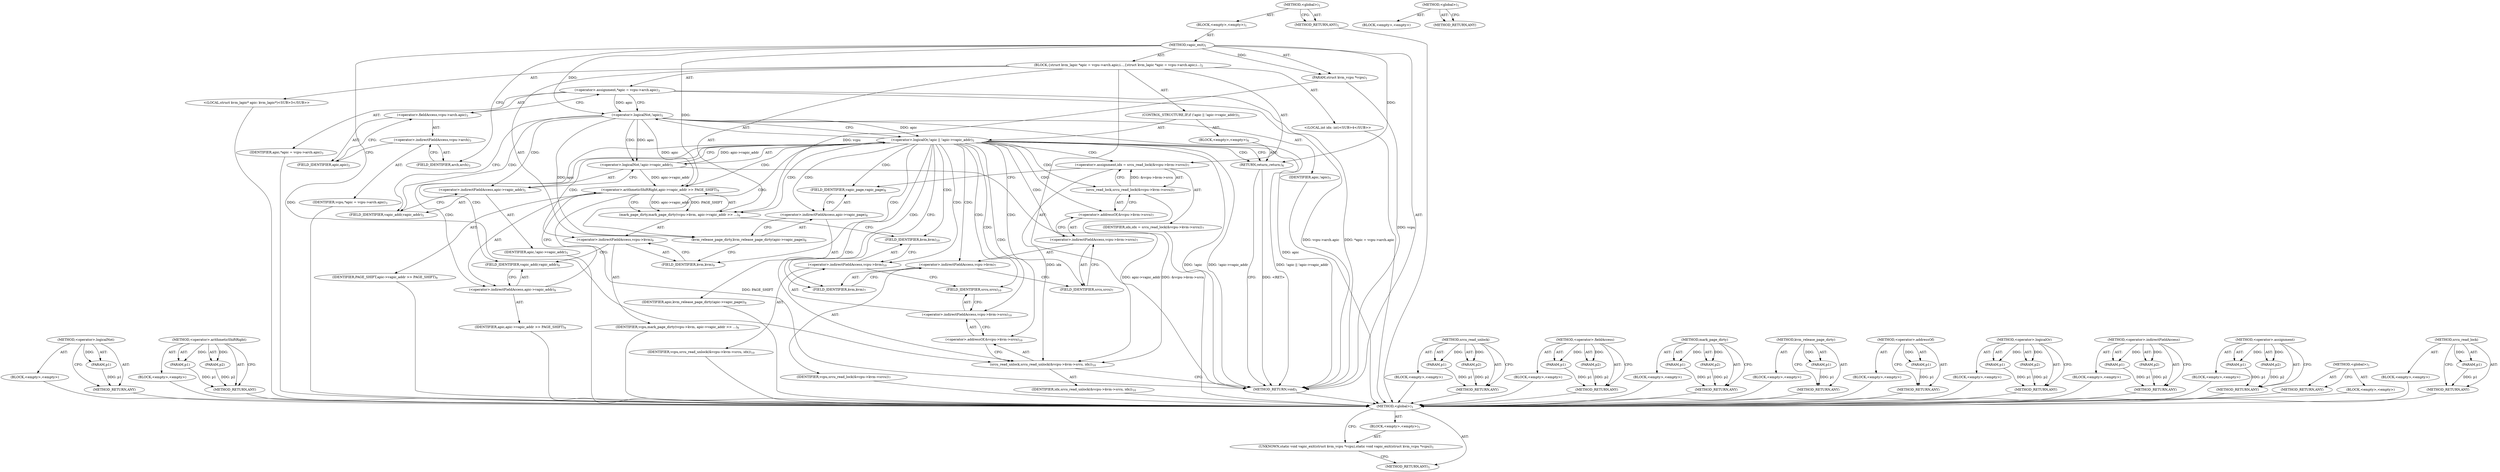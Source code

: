 digraph "&lt;global&gt;" {
vulnerable_101 [label=<(METHOD,&lt;operator&gt;.logicalNot)>];
vulnerable_102 [label=<(PARAM,p1)>];
vulnerable_103 [label=<(BLOCK,&lt;empty&gt;,&lt;empty&gt;)>];
vulnerable_104 [label=<(METHOD_RETURN,ANY)>];
vulnerable_122 [label=<(METHOD,&lt;operator&gt;.arithmeticShiftRight)>];
vulnerable_123 [label=<(PARAM,p1)>];
vulnerable_124 [label=<(PARAM,p2)>];
vulnerable_125 [label=<(BLOCK,&lt;empty&gt;,&lt;empty&gt;)>];
vulnerable_126 [label=<(METHOD_RETURN,ANY)>];
vulnerable_6 [label=<(METHOD,&lt;global&gt;)<SUB>1</SUB>>];
vulnerable_7 [label=<(BLOCK,&lt;empty&gt;,&lt;empty&gt;)<SUB>1</SUB>>];
vulnerable_8 [label=<(METHOD,vapic_exit)<SUB>1</SUB>>];
vulnerable_9 [label=<(PARAM,struct kvm_vcpu *vcpu)<SUB>1</SUB>>];
vulnerable_10 [label=<(BLOCK,{
	struct kvm_lapic *apic = vcpu-&gt;arch.apic;
	i...,{
	struct kvm_lapic *apic = vcpu-&gt;arch.apic;
	i...)<SUB>2</SUB>>];
vulnerable_11 [label="<(LOCAL,struct kvm_lapic* apic: kvm_lapic*)<SUB>3</SUB>>"];
vulnerable_12 [label=<(&lt;operator&gt;.assignment,*apic = vcpu-&gt;arch.apic)<SUB>3</SUB>>];
vulnerable_13 [label=<(IDENTIFIER,apic,*apic = vcpu-&gt;arch.apic)<SUB>3</SUB>>];
vulnerable_14 [label=<(&lt;operator&gt;.fieldAccess,vcpu-&gt;arch.apic)<SUB>3</SUB>>];
vulnerable_15 [label=<(&lt;operator&gt;.indirectFieldAccess,vcpu-&gt;arch)<SUB>3</SUB>>];
vulnerable_16 [label=<(IDENTIFIER,vcpu,*apic = vcpu-&gt;arch.apic)<SUB>3</SUB>>];
vulnerable_17 [label=<(FIELD_IDENTIFIER,arch,arch)<SUB>3</SUB>>];
vulnerable_18 [label=<(FIELD_IDENTIFIER,apic,apic)<SUB>3</SUB>>];
vulnerable_19 [label="<(LOCAL,int idx: int)<SUB>4</SUB>>"];
vulnerable_20 [label=<(CONTROL_STRUCTURE,IF,if (!apic || !apic-&gt;vapic_addr))<SUB>5</SUB>>];
vulnerable_21 [label=<(&lt;operator&gt;.logicalOr,!apic || !apic-&gt;vapic_addr)<SUB>5</SUB>>];
vulnerable_22 [label=<(&lt;operator&gt;.logicalNot,!apic)<SUB>5</SUB>>];
vulnerable_23 [label=<(IDENTIFIER,apic,!apic)<SUB>5</SUB>>];
vulnerable_24 [label=<(&lt;operator&gt;.logicalNot,!apic-&gt;vapic_addr)<SUB>5</SUB>>];
vulnerable_25 [label=<(&lt;operator&gt;.indirectFieldAccess,apic-&gt;vapic_addr)<SUB>5</SUB>>];
vulnerable_26 [label=<(IDENTIFIER,apic,!apic-&gt;vapic_addr)<SUB>5</SUB>>];
vulnerable_27 [label=<(FIELD_IDENTIFIER,vapic_addr,vapic_addr)<SUB>5</SUB>>];
vulnerable_28 [label=<(BLOCK,&lt;empty&gt;,&lt;empty&gt;)<SUB>6</SUB>>];
vulnerable_29 [label=<(RETURN,return;,return;)<SUB>6</SUB>>];
vulnerable_30 [label=<(&lt;operator&gt;.assignment,idx = srcu_read_lock(&amp;vcpu-&gt;kvm-&gt;srcu))<SUB>7</SUB>>];
vulnerable_31 [label=<(IDENTIFIER,idx,idx = srcu_read_lock(&amp;vcpu-&gt;kvm-&gt;srcu))<SUB>7</SUB>>];
vulnerable_32 [label=<(srcu_read_lock,srcu_read_lock(&amp;vcpu-&gt;kvm-&gt;srcu))<SUB>7</SUB>>];
vulnerable_33 [label=<(&lt;operator&gt;.addressOf,&amp;vcpu-&gt;kvm-&gt;srcu)<SUB>7</SUB>>];
vulnerable_34 [label=<(&lt;operator&gt;.indirectFieldAccess,vcpu-&gt;kvm-&gt;srcu)<SUB>7</SUB>>];
vulnerable_35 [label=<(&lt;operator&gt;.indirectFieldAccess,vcpu-&gt;kvm)<SUB>7</SUB>>];
vulnerable_36 [label=<(IDENTIFIER,vcpu,srcu_read_lock(&amp;vcpu-&gt;kvm-&gt;srcu))<SUB>7</SUB>>];
vulnerable_37 [label=<(FIELD_IDENTIFIER,kvm,kvm)<SUB>7</SUB>>];
vulnerable_38 [label=<(FIELD_IDENTIFIER,srcu,srcu)<SUB>7</SUB>>];
vulnerable_39 [label=<(kvm_release_page_dirty,kvm_release_page_dirty(apic-&gt;vapic_page))<SUB>8</SUB>>];
vulnerable_40 [label=<(&lt;operator&gt;.indirectFieldAccess,apic-&gt;vapic_page)<SUB>8</SUB>>];
vulnerable_41 [label=<(IDENTIFIER,apic,kvm_release_page_dirty(apic-&gt;vapic_page))<SUB>8</SUB>>];
vulnerable_42 [label=<(FIELD_IDENTIFIER,vapic_page,vapic_page)<SUB>8</SUB>>];
vulnerable_43 [label=<(mark_page_dirty,mark_page_dirty(vcpu-&gt;kvm, apic-&gt;vapic_addr &gt;&gt; ...)<SUB>9</SUB>>];
vulnerable_44 [label=<(&lt;operator&gt;.indirectFieldAccess,vcpu-&gt;kvm)<SUB>9</SUB>>];
vulnerable_45 [label=<(IDENTIFIER,vcpu,mark_page_dirty(vcpu-&gt;kvm, apic-&gt;vapic_addr &gt;&gt; ...)<SUB>9</SUB>>];
vulnerable_46 [label=<(FIELD_IDENTIFIER,kvm,kvm)<SUB>9</SUB>>];
vulnerable_47 [label=<(&lt;operator&gt;.arithmeticShiftRight,apic-&gt;vapic_addr &gt;&gt; PAGE_SHIFT)<SUB>9</SUB>>];
vulnerable_48 [label=<(&lt;operator&gt;.indirectFieldAccess,apic-&gt;vapic_addr)<SUB>9</SUB>>];
vulnerable_49 [label=<(IDENTIFIER,apic,apic-&gt;vapic_addr &gt;&gt; PAGE_SHIFT)<SUB>9</SUB>>];
vulnerable_50 [label=<(FIELD_IDENTIFIER,vapic_addr,vapic_addr)<SUB>9</SUB>>];
vulnerable_51 [label=<(IDENTIFIER,PAGE_SHIFT,apic-&gt;vapic_addr &gt;&gt; PAGE_SHIFT)<SUB>9</SUB>>];
vulnerable_52 [label=<(srcu_read_unlock,srcu_read_unlock(&amp;vcpu-&gt;kvm-&gt;srcu, idx))<SUB>10</SUB>>];
vulnerable_53 [label=<(&lt;operator&gt;.addressOf,&amp;vcpu-&gt;kvm-&gt;srcu)<SUB>10</SUB>>];
vulnerable_54 [label=<(&lt;operator&gt;.indirectFieldAccess,vcpu-&gt;kvm-&gt;srcu)<SUB>10</SUB>>];
vulnerable_55 [label=<(&lt;operator&gt;.indirectFieldAccess,vcpu-&gt;kvm)<SUB>10</SUB>>];
vulnerable_56 [label=<(IDENTIFIER,vcpu,srcu_read_unlock(&amp;vcpu-&gt;kvm-&gt;srcu, idx))<SUB>10</SUB>>];
vulnerable_57 [label=<(FIELD_IDENTIFIER,kvm,kvm)<SUB>10</SUB>>];
vulnerable_58 [label=<(FIELD_IDENTIFIER,srcu,srcu)<SUB>10</SUB>>];
vulnerable_59 [label=<(IDENTIFIER,idx,srcu_read_unlock(&amp;vcpu-&gt;kvm-&gt;srcu, idx))<SUB>10</SUB>>];
vulnerable_60 [label=<(METHOD_RETURN,void)<SUB>1</SUB>>];
vulnerable_62 [label=<(METHOD_RETURN,ANY)<SUB>1</SUB>>];
vulnerable_127 [label=<(METHOD,srcu_read_unlock)>];
vulnerable_128 [label=<(PARAM,p1)>];
vulnerable_129 [label=<(PARAM,p2)>];
vulnerable_130 [label=<(BLOCK,&lt;empty&gt;,&lt;empty&gt;)>];
vulnerable_131 [label=<(METHOD_RETURN,ANY)>];
vulnerable_86 [label=<(METHOD,&lt;operator&gt;.fieldAccess)>];
vulnerable_87 [label=<(PARAM,p1)>];
vulnerable_88 [label=<(PARAM,p2)>];
vulnerable_89 [label=<(BLOCK,&lt;empty&gt;,&lt;empty&gt;)>];
vulnerable_90 [label=<(METHOD_RETURN,ANY)>];
vulnerable_117 [label=<(METHOD,mark_page_dirty)>];
vulnerable_118 [label=<(PARAM,p1)>];
vulnerable_119 [label=<(PARAM,p2)>];
vulnerable_120 [label=<(BLOCK,&lt;empty&gt;,&lt;empty&gt;)>];
vulnerable_121 [label=<(METHOD_RETURN,ANY)>];
vulnerable_113 [label=<(METHOD,kvm_release_page_dirty)>];
vulnerable_114 [label=<(PARAM,p1)>];
vulnerable_115 [label=<(BLOCK,&lt;empty&gt;,&lt;empty&gt;)>];
vulnerable_116 [label=<(METHOD_RETURN,ANY)>];
vulnerable_109 [label=<(METHOD,&lt;operator&gt;.addressOf)>];
vulnerable_110 [label=<(PARAM,p1)>];
vulnerable_111 [label=<(BLOCK,&lt;empty&gt;,&lt;empty&gt;)>];
vulnerable_112 [label=<(METHOD_RETURN,ANY)>];
vulnerable_96 [label=<(METHOD,&lt;operator&gt;.logicalOr)>];
vulnerable_97 [label=<(PARAM,p1)>];
vulnerable_98 [label=<(PARAM,p2)>];
vulnerable_99 [label=<(BLOCK,&lt;empty&gt;,&lt;empty&gt;)>];
vulnerable_100 [label=<(METHOD_RETURN,ANY)>];
vulnerable_91 [label=<(METHOD,&lt;operator&gt;.indirectFieldAccess)>];
vulnerable_92 [label=<(PARAM,p1)>];
vulnerable_93 [label=<(PARAM,p2)>];
vulnerable_94 [label=<(BLOCK,&lt;empty&gt;,&lt;empty&gt;)>];
vulnerable_95 [label=<(METHOD_RETURN,ANY)>];
vulnerable_81 [label=<(METHOD,&lt;operator&gt;.assignment)>];
vulnerable_82 [label=<(PARAM,p1)>];
vulnerable_83 [label=<(PARAM,p2)>];
vulnerable_84 [label=<(BLOCK,&lt;empty&gt;,&lt;empty&gt;)>];
vulnerable_85 [label=<(METHOD_RETURN,ANY)>];
vulnerable_75 [label=<(METHOD,&lt;global&gt;)<SUB>1</SUB>>];
vulnerable_76 [label=<(BLOCK,&lt;empty&gt;,&lt;empty&gt;)>];
vulnerable_77 [label=<(METHOD_RETURN,ANY)>];
vulnerable_105 [label=<(METHOD,srcu_read_lock)>];
vulnerable_106 [label=<(PARAM,p1)>];
vulnerable_107 [label=<(BLOCK,&lt;empty&gt;,&lt;empty&gt;)>];
vulnerable_108 [label=<(METHOD_RETURN,ANY)>];
fixed_6 [label=<(METHOD,&lt;global&gt;)<SUB>1</SUB>>];
fixed_7 [label=<(BLOCK,&lt;empty&gt;,&lt;empty&gt;)<SUB>1</SUB>>];
fixed_8 [label=<(UNKNOWN,static void vapic_exit(struct kvm_vcpu *vcpu),static void vapic_exit(struct kvm_vcpu *vcpu))<SUB>1</SUB>>];
fixed_9 [label=<(METHOD_RETURN,ANY)<SUB>1</SUB>>];
fixed_14 [label=<(METHOD,&lt;global&gt;)<SUB>1</SUB>>];
fixed_15 [label=<(BLOCK,&lt;empty&gt;,&lt;empty&gt;)>];
fixed_16 [label=<(METHOD_RETURN,ANY)>];
vulnerable_101 -> vulnerable_102  [key=0, label="AST: "];
vulnerable_101 -> vulnerable_102  [key=1, label="DDG: "];
vulnerable_101 -> vulnerable_103  [key=0, label="AST: "];
vulnerable_101 -> vulnerable_104  [key=0, label="AST: "];
vulnerable_101 -> vulnerable_104  [key=1, label="CFG: "];
vulnerable_102 -> vulnerable_104  [key=0, label="DDG: p1"];
vulnerable_103 -> fixed_6  [key=0];
vulnerable_104 -> fixed_6  [key=0];
vulnerable_122 -> vulnerable_123  [key=0, label="AST: "];
vulnerable_122 -> vulnerable_123  [key=1, label="DDG: "];
vulnerable_122 -> vulnerable_125  [key=0, label="AST: "];
vulnerable_122 -> vulnerable_124  [key=0, label="AST: "];
vulnerable_122 -> vulnerable_124  [key=1, label="DDG: "];
vulnerable_122 -> vulnerable_126  [key=0, label="AST: "];
vulnerable_122 -> vulnerable_126  [key=1, label="CFG: "];
vulnerable_123 -> vulnerable_126  [key=0, label="DDG: p1"];
vulnerable_124 -> vulnerable_126  [key=0, label="DDG: p2"];
vulnerable_125 -> fixed_6  [key=0];
vulnerable_126 -> fixed_6  [key=0];
vulnerable_6 -> vulnerable_7  [key=0, label="AST: "];
vulnerable_6 -> vulnerable_62  [key=0, label="AST: "];
vulnerable_6 -> vulnerable_62  [key=1, label="CFG: "];
vulnerable_7 -> vulnerable_8  [key=0, label="AST: "];
vulnerable_8 -> vulnerable_9  [key=0, label="AST: "];
vulnerable_8 -> vulnerable_9  [key=1, label="DDG: "];
vulnerable_8 -> vulnerable_10  [key=0, label="AST: "];
vulnerable_8 -> vulnerable_60  [key=0, label="AST: "];
vulnerable_8 -> vulnerable_17  [key=0, label="CFG: "];
vulnerable_8 -> vulnerable_52  [key=0, label="DDG: "];
vulnerable_8 -> vulnerable_29  [key=0, label="DDG: "];
vulnerable_8 -> vulnerable_47  [key=0, label="DDG: "];
vulnerable_8 -> vulnerable_22  [key=0, label="DDG: "];
vulnerable_9 -> vulnerable_60  [key=0, label="DDG: vcpu"];
vulnerable_9 -> vulnerable_43  [key=0, label="DDG: vcpu"];
vulnerable_10 -> vulnerable_11  [key=0, label="AST: "];
vulnerable_10 -> vulnerable_12  [key=0, label="AST: "];
vulnerable_10 -> vulnerable_19  [key=0, label="AST: "];
vulnerable_10 -> vulnerable_20  [key=0, label="AST: "];
vulnerable_10 -> vulnerable_30  [key=0, label="AST: "];
vulnerable_10 -> vulnerable_39  [key=0, label="AST: "];
vulnerable_10 -> vulnerable_43  [key=0, label="AST: "];
vulnerable_10 -> vulnerable_52  [key=0, label="AST: "];
vulnerable_11 -> fixed_6  [key=0];
vulnerable_12 -> vulnerable_13  [key=0, label="AST: "];
vulnerable_12 -> vulnerable_14  [key=0, label="AST: "];
vulnerable_12 -> vulnerable_22  [key=0, label="CFG: "];
vulnerable_12 -> vulnerable_22  [key=1, label="DDG: apic"];
vulnerable_12 -> vulnerable_60  [key=0, label="DDG: vcpu-&gt;arch.apic"];
vulnerable_12 -> vulnerable_60  [key=1, label="DDG: *apic = vcpu-&gt;arch.apic"];
vulnerable_13 -> fixed_6  [key=0];
vulnerable_14 -> vulnerable_15  [key=0, label="AST: "];
vulnerable_14 -> vulnerable_18  [key=0, label="AST: "];
vulnerable_14 -> vulnerable_12  [key=0, label="CFG: "];
vulnerable_15 -> vulnerable_16  [key=0, label="AST: "];
vulnerable_15 -> vulnerable_17  [key=0, label="AST: "];
vulnerable_15 -> vulnerable_18  [key=0, label="CFG: "];
vulnerable_16 -> fixed_6  [key=0];
vulnerable_17 -> vulnerable_15  [key=0, label="CFG: "];
vulnerable_18 -> vulnerable_14  [key=0, label="CFG: "];
vulnerable_19 -> fixed_6  [key=0];
vulnerable_20 -> vulnerable_21  [key=0, label="AST: "];
vulnerable_20 -> vulnerable_28  [key=0, label="AST: "];
vulnerable_21 -> vulnerable_22  [key=0, label="AST: "];
vulnerable_21 -> vulnerable_24  [key=0, label="AST: "];
vulnerable_21 -> vulnerable_29  [key=0, label="CFG: "];
vulnerable_21 -> vulnerable_29  [key=1, label="CDG: "];
vulnerable_21 -> vulnerable_37  [key=0, label="CFG: "];
vulnerable_21 -> vulnerable_37  [key=1, label="CDG: "];
vulnerable_21 -> vulnerable_60  [key=0, label="DDG: !apic"];
vulnerable_21 -> vulnerable_60  [key=1, label="DDG: !apic-&gt;vapic_addr"];
vulnerable_21 -> vulnerable_60  [key=2, label="DDG: !apic || !apic-&gt;vapic_addr"];
vulnerable_21 -> vulnerable_47  [key=0, label="CDG: "];
vulnerable_21 -> vulnerable_30  [key=0, label="CDG: "];
vulnerable_21 -> vulnerable_34  [key=0, label="CDG: "];
vulnerable_21 -> vulnerable_48  [key=0, label="CDG: "];
vulnerable_21 -> vulnerable_32  [key=0, label="CDG: "];
vulnerable_21 -> vulnerable_58  [key=0, label="CDG: "];
vulnerable_21 -> vulnerable_33  [key=0, label="CDG: "];
vulnerable_21 -> vulnerable_42  [key=0, label="CDG: "];
vulnerable_21 -> vulnerable_57  [key=0, label="CDG: "];
vulnerable_21 -> vulnerable_52  [key=0, label="CDG: "];
vulnerable_21 -> vulnerable_46  [key=0, label="CDG: "];
vulnerable_21 -> vulnerable_53  [key=0, label="CDG: "];
vulnerable_21 -> vulnerable_38  [key=0, label="CDG: "];
vulnerable_21 -> vulnerable_40  [key=0, label="CDG: "];
vulnerable_21 -> vulnerable_50  [key=0, label="CDG: "];
vulnerable_21 -> vulnerable_44  [key=0, label="CDG: "];
vulnerable_21 -> vulnerable_35  [key=0, label="CDG: "];
vulnerable_21 -> vulnerable_55  [key=0, label="CDG: "];
vulnerable_21 -> vulnerable_54  [key=0, label="CDG: "];
vulnerable_21 -> vulnerable_39  [key=0, label="CDG: "];
vulnerable_21 -> vulnerable_43  [key=0, label="CDG: "];
vulnerable_22 -> vulnerable_23  [key=0, label="AST: "];
vulnerable_22 -> vulnerable_21  [key=0, label="CFG: "];
vulnerable_22 -> vulnerable_21  [key=1, label="DDG: apic"];
vulnerable_22 -> vulnerable_27  [key=0, label="CFG: "];
vulnerable_22 -> vulnerable_27  [key=1, label="CDG: "];
vulnerable_22 -> vulnerable_60  [key=0, label="DDG: apic"];
vulnerable_22 -> vulnerable_39  [key=0, label="DDG: apic"];
vulnerable_22 -> vulnerable_47  [key=0, label="DDG: apic"];
vulnerable_22 -> vulnerable_24  [key=0, label="DDG: apic"];
vulnerable_22 -> vulnerable_24  [key=1, label="CDG: "];
vulnerable_22 -> vulnerable_25  [key=0, label="CDG: "];
vulnerable_23 -> fixed_6  [key=0];
vulnerable_24 -> vulnerable_25  [key=0, label="AST: "];
vulnerable_24 -> vulnerable_21  [key=0, label="CFG: "];
vulnerable_24 -> vulnerable_21  [key=1, label="DDG: apic-&gt;vapic_addr"];
vulnerable_24 -> vulnerable_60  [key=0, label="DDG: apic-&gt;vapic_addr"];
vulnerable_24 -> vulnerable_47  [key=0, label="DDG: apic-&gt;vapic_addr"];
vulnerable_25 -> vulnerable_26  [key=0, label="AST: "];
vulnerable_25 -> vulnerable_27  [key=0, label="AST: "];
vulnerable_25 -> vulnerable_24  [key=0, label="CFG: "];
vulnerable_26 -> fixed_6  [key=0];
vulnerable_27 -> vulnerable_25  [key=0, label="CFG: "];
vulnerable_28 -> vulnerable_29  [key=0, label="AST: "];
vulnerable_29 -> vulnerable_60  [key=0, label="CFG: "];
vulnerable_29 -> vulnerable_60  [key=1, label="DDG: &lt;RET&gt;"];
vulnerable_30 -> vulnerable_31  [key=0, label="AST: "];
vulnerable_30 -> vulnerable_32  [key=0, label="AST: "];
vulnerable_30 -> vulnerable_42  [key=0, label="CFG: "];
vulnerable_30 -> vulnerable_52  [key=0, label="DDG: idx"];
vulnerable_31 -> fixed_6  [key=0];
vulnerable_32 -> vulnerable_33  [key=0, label="AST: "];
vulnerable_32 -> vulnerable_30  [key=0, label="CFG: "];
vulnerable_32 -> vulnerable_30  [key=1, label="DDG: &amp;vcpu-&gt;kvm-&gt;srcu"];
vulnerable_32 -> vulnerable_52  [key=0, label="DDG: &amp;vcpu-&gt;kvm-&gt;srcu"];
vulnerable_33 -> vulnerable_34  [key=0, label="AST: "];
vulnerable_33 -> vulnerable_32  [key=0, label="CFG: "];
vulnerable_34 -> vulnerable_35  [key=0, label="AST: "];
vulnerable_34 -> vulnerable_38  [key=0, label="AST: "];
vulnerable_34 -> vulnerable_33  [key=0, label="CFG: "];
vulnerable_35 -> vulnerable_36  [key=0, label="AST: "];
vulnerable_35 -> vulnerable_37  [key=0, label="AST: "];
vulnerable_35 -> vulnerable_38  [key=0, label="CFG: "];
vulnerable_36 -> fixed_6  [key=0];
vulnerable_37 -> vulnerable_35  [key=0, label="CFG: "];
vulnerable_38 -> vulnerable_34  [key=0, label="CFG: "];
vulnerable_39 -> vulnerable_40  [key=0, label="AST: "];
vulnerable_39 -> vulnerable_46  [key=0, label="CFG: "];
vulnerable_40 -> vulnerable_41  [key=0, label="AST: "];
vulnerable_40 -> vulnerable_42  [key=0, label="AST: "];
vulnerable_40 -> vulnerable_39  [key=0, label="CFG: "];
vulnerable_41 -> fixed_6  [key=0];
vulnerable_42 -> vulnerable_40  [key=0, label="CFG: "];
vulnerable_43 -> vulnerable_44  [key=0, label="AST: "];
vulnerable_43 -> vulnerable_47  [key=0, label="AST: "];
vulnerable_43 -> vulnerable_57  [key=0, label="CFG: "];
vulnerable_44 -> vulnerable_45  [key=0, label="AST: "];
vulnerable_44 -> vulnerable_46  [key=0, label="AST: "];
vulnerable_44 -> vulnerable_50  [key=0, label="CFG: "];
vulnerable_45 -> fixed_6  [key=0];
vulnerable_46 -> vulnerable_44  [key=0, label="CFG: "];
vulnerable_47 -> vulnerable_48  [key=0, label="AST: "];
vulnerable_47 -> vulnerable_51  [key=0, label="AST: "];
vulnerable_47 -> vulnerable_43  [key=0, label="CFG: "];
vulnerable_47 -> vulnerable_43  [key=1, label="DDG: apic-&gt;vapic_addr"];
vulnerable_47 -> vulnerable_43  [key=2, label="DDG: PAGE_SHIFT"];
vulnerable_47 -> vulnerable_60  [key=0, label="DDG: PAGE_SHIFT"];
vulnerable_48 -> vulnerable_49  [key=0, label="AST: "];
vulnerable_48 -> vulnerable_50  [key=0, label="AST: "];
vulnerable_48 -> vulnerable_47  [key=0, label="CFG: "];
vulnerable_49 -> fixed_6  [key=0];
vulnerable_50 -> vulnerable_48  [key=0, label="CFG: "];
vulnerable_51 -> fixed_6  [key=0];
vulnerable_52 -> vulnerable_53  [key=0, label="AST: "];
vulnerable_52 -> vulnerable_59  [key=0, label="AST: "];
vulnerable_52 -> vulnerable_60  [key=0, label="CFG: "];
vulnerable_53 -> vulnerable_54  [key=0, label="AST: "];
vulnerable_53 -> vulnerable_52  [key=0, label="CFG: "];
vulnerable_54 -> vulnerable_55  [key=0, label="AST: "];
vulnerable_54 -> vulnerable_58  [key=0, label="AST: "];
vulnerable_54 -> vulnerable_53  [key=0, label="CFG: "];
vulnerable_55 -> vulnerable_56  [key=0, label="AST: "];
vulnerable_55 -> vulnerable_57  [key=0, label="AST: "];
vulnerable_55 -> vulnerable_58  [key=0, label="CFG: "];
vulnerable_56 -> fixed_6  [key=0];
vulnerable_57 -> vulnerable_55  [key=0, label="CFG: "];
vulnerable_58 -> vulnerable_54  [key=0, label="CFG: "];
vulnerable_59 -> fixed_6  [key=0];
vulnerable_60 -> fixed_6  [key=0];
vulnerable_62 -> fixed_6  [key=0];
vulnerable_127 -> vulnerable_128  [key=0, label="AST: "];
vulnerable_127 -> vulnerable_128  [key=1, label="DDG: "];
vulnerable_127 -> vulnerable_130  [key=0, label="AST: "];
vulnerable_127 -> vulnerable_129  [key=0, label="AST: "];
vulnerable_127 -> vulnerable_129  [key=1, label="DDG: "];
vulnerable_127 -> vulnerable_131  [key=0, label="AST: "];
vulnerable_127 -> vulnerable_131  [key=1, label="CFG: "];
vulnerable_128 -> vulnerable_131  [key=0, label="DDG: p1"];
vulnerable_129 -> vulnerable_131  [key=0, label="DDG: p2"];
vulnerable_130 -> fixed_6  [key=0];
vulnerable_131 -> fixed_6  [key=0];
vulnerable_86 -> vulnerable_87  [key=0, label="AST: "];
vulnerable_86 -> vulnerable_87  [key=1, label="DDG: "];
vulnerable_86 -> vulnerable_89  [key=0, label="AST: "];
vulnerable_86 -> vulnerable_88  [key=0, label="AST: "];
vulnerable_86 -> vulnerable_88  [key=1, label="DDG: "];
vulnerable_86 -> vulnerable_90  [key=0, label="AST: "];
vulnerable_86 -> vulnerable_90  [key=1, label="CFG: "];
vulnerable_87 -> vulnerable_90  [key=0, label="DDG: p1"];
vulnerable_88 -> vulnerable_90  [key=0, label="DDG: p2"];
vulnerable_89 -> fixed_6  [key=0];
vulnerable_90 -> fixed_6  [key=0];
vulnerable_117 -> vulnerable_118  [key=0, label="AST: "];
vulnerable_117 -> vulnerable_118  [key=1, label="DDG: "];
vulnerable_117 -> vulnerable_120  [key=0, label="AST: "];
vulnerable_117 -> vulnerable_119  [key=0, label="AST: "];
vulnerable_117 -> vulnerable_119  [key=1, label="DDG: "];
vulnerable_117 -> vulnerable_121  [key=0, label="AST: "];
vulnerable_117 -> vulnerable_121  [key=1, label="CFG: "];
vulnerable_118 -> vulnerable_121  [key=0, label="DDG: p1"];
vulnerable_119 -> vulnerable_121  [key=0, label="DDG: p2"];
vulnerable_120 -> fixed_6  [key=0];
vulnerable_121 -> fixed_6  [key=0];
vulnerable_113 -> vulnerable_114  [key=0, label="AST: "];
vulnerable_113 -> vulnerable_114  [key=1, label="DDG: "];
vulnerable_113 -> vulnerable_115  [key=0, label="AST: "];
vulnerable_113 -> vulnerable_116  [key=0, label="AST: "];
vulnerable_113 -> vulnerable_116  [key=1, label="CFG: "];
vulnerable_114 -> vulnerable_116  [key=0, label="DDG: p1"];
vulnerable_115 -> fixed_6  [key=0];
vulnerable_116 -> fixed_6  [key=0];
vulnerable_109 -> vulnerable_110  [key=0, label="AST: "];
vulnerable_109 -> vulnerable_110  [key=1, label="DDG: "];
vulnerable_109 -> vulnerable_111  [key=0, label="AST: "];
vulnerable_109 -> vulnerable_112  [key=0, label="AST: "];
vulnerable_109 -> vulnerable_112  [key=1, label="CFG: "];
vulnerable_110 -> vulnerable_112  [key=0, label="DDG: p1"];
vulnerable_111 -> fixed_6  [key=0];
vulnerable_112 -> fixed_6  [key=0];
vulnerable_96 -> vulnerable_97  [key=0, label="AST: "];
vulnerable_96 -> vulnerable_97  [key=1, label="DDG: "];
vulnerable_96 -> vulnerable_99  [key=0, label="AST: "];
vulnerable_96 -> vulnerable_98  [key=0, label="AST: "];
vulnerable_96 -> vulnerable_98  [key=1, label="DDG: "];
vulnerable_96 -> vulnerable_100  [key=0, label="AST: "];
vulnerable_96 -> vulnerable_100  [key=1, label="CFG: "];
vulnerable_97 -> vulnerable_100  [key=0, label="DDG: p1"];
vulnerable_98 -> vulnerable_100  [key=0, label="DDG: p2"];
vulnerable_99 -> fixed_6  [key=0];
vulnerable_100 -> fixed_6  [key=0];
vulnerable_91 -> vulnerable_92  [key=0, label="AST: "];
vulnerable_91 -> vulnerable_92  [key=1, label="DDG: "];
vulnerable_91 -> vulnerable_94  [key=0, label="AST: "];
vulnerable_91 -> vulnerable_93  [key=0, label="AST: "];
vulnerable_91 -> vulnerable_93  [key=1, label="DDG: "];
vulnerable_91 -> vulnerable_95  [key=0, label="AST: "];
vulnerable_91 -> vulnerable_95  [key=1, label="CFG: "];
vulnerable_92 -> vulnerable_95  [key=0, label="DDG: p1"];
vulnerable_93 -> vulnerable_95  [key=0, label="DDG: p2"];
vulnerable_94 -> fixed_6  [key=0];
vulnerable_95 -> fixed_6  [key=0];
vulnerable_81 -> vulnerable_82  [key=0, label="AST: "];
vulnerable_81 -> vulnerable_82  [key=1, label="DDG: "];
vulnerable_81 -> vulnerable_84  [key=0, label="AST: "];
vulnerable_81 -> vulnerable_83  [key=0, label="AST: "];
vulnerable_81 -> vulnerable_83  [key=1, label="DDG: "];
vulnerable_81 -> vulnerable_85  [key=0, label="AST: "];
vulnerable_81 -> vulnerable_85  [key=1, label="CFG: "];
vulnerable_82 -> vulnerable_85  [key=0, label="DDG: p1"];
vulnerable_83 -> vulnerable_85  [key=0, label="DDG: p2"];
vulnerable_84 -> fixed_6  [key=0];
vulnerable_85 -> fixed_6  [key=0];
vulnerable_75 -> vulnerable_76  [key=0, label="AST: "];
vulnerable_75 -> vulnerable_77  [key=0, label="AST: "];
vulnerable_75 -> vulnerable_77  [key=1, label="CFG: "];
vulnerable_76 -> fixed_6  [key=0];
vulnerable_77 -> fixed_6  [key=0];
vulnerable_105 -> vulnerable_106  [key=0, label="AST: "];
vulnerable_105 -> vulnerable_106  [key=1, label="DDG: "];
vulnerable_105 -> vulnerable_107  [key=0, label="AST: "];
vulnerable_105 -> vulnerable_108  [key=0, label="AST: "];
vulnerable_105 -> vulnerable_108  [key=1, label="CFG: "];
vulnerable_106 -> vulnerable_108  [key=0, label="DDG: p1"];
vulnerable_107 -> fixed_6  [key=0];
vulnerable_108 -> fixed_6  [key=0];
fixed_6 -> fixed_7  [key=0, label="AST: "];
fixed_6 -> fixed_9  [key=0, label="AST: "];
fixed_6 -> fixed_8  [key=0, label="CFG: "];
fixed_7 -> fixed_8  [key=0, label="AST: "];
fixed_8 -> fixed_9  [key=0, label="CFG: "];
fixed_14 -> fixed_15  [key=0, label="AST: "];
fixed_14 -> fixed_16  [key=0, label="AST: "];
fixed_14 -> fixed_16  [key=1, label="CFG: "];
}
